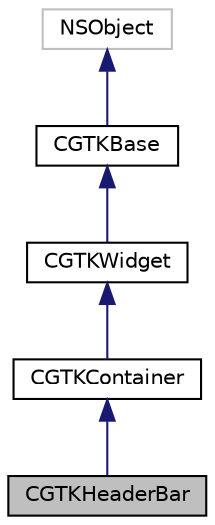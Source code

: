 digraph "CGTKHeaderBar"
{
  edge [fontname="Helvetica",fontsize="10",labelfontname="Helvetica",labelfontsize="10"];
  node [fontname="Helvetica",fontsize="10",shape=record];
  Node5 [label="CGTKHeaderBar",height=0.2,width=0.4,color="black", fillcolor="grey75", style="filled", fontcolor="black"];
  Node6 -> Node5 [dir="back",color="midnightblue",fontsize="10",style="solid",fontname="Helvetica"];
  Node6 [label="CGTKContainer",height=0.2,width=0.4,color="black", fillcolor="white", style="filled",URL="$interface_c_g_t_k_container.html"];
  Node7 -> Node6 [dir="back",color="midnightblue",fontsize="10",style="solid",fontname="Helvetica"];
  Node7 [label="CGTKWidget",height=0.2,width=0.4,color="black", fillcolor="white", style="filled",URL="$interface_c_g_t_k_widget.html"];
  Node8 -> Node7 [dir="back",color="midnightblue",fontsize="10",style="solid",fontname="Helvetica"];
  Node8 [label="CGTKBase",height=0.2,width=0.4,color="black", fillcolor="white", style="filled",URL="$interface_c_g_t_k_base.html"];
  Node9 -> Node8 [dir="back",color="midnightblue",fontsize="10",style="solid",fontname="Helvetica"];
  Node9 [label="NSObject",height=0.2,width=0.4,color="grey75", fillcolor="white", style="filled"];
}
